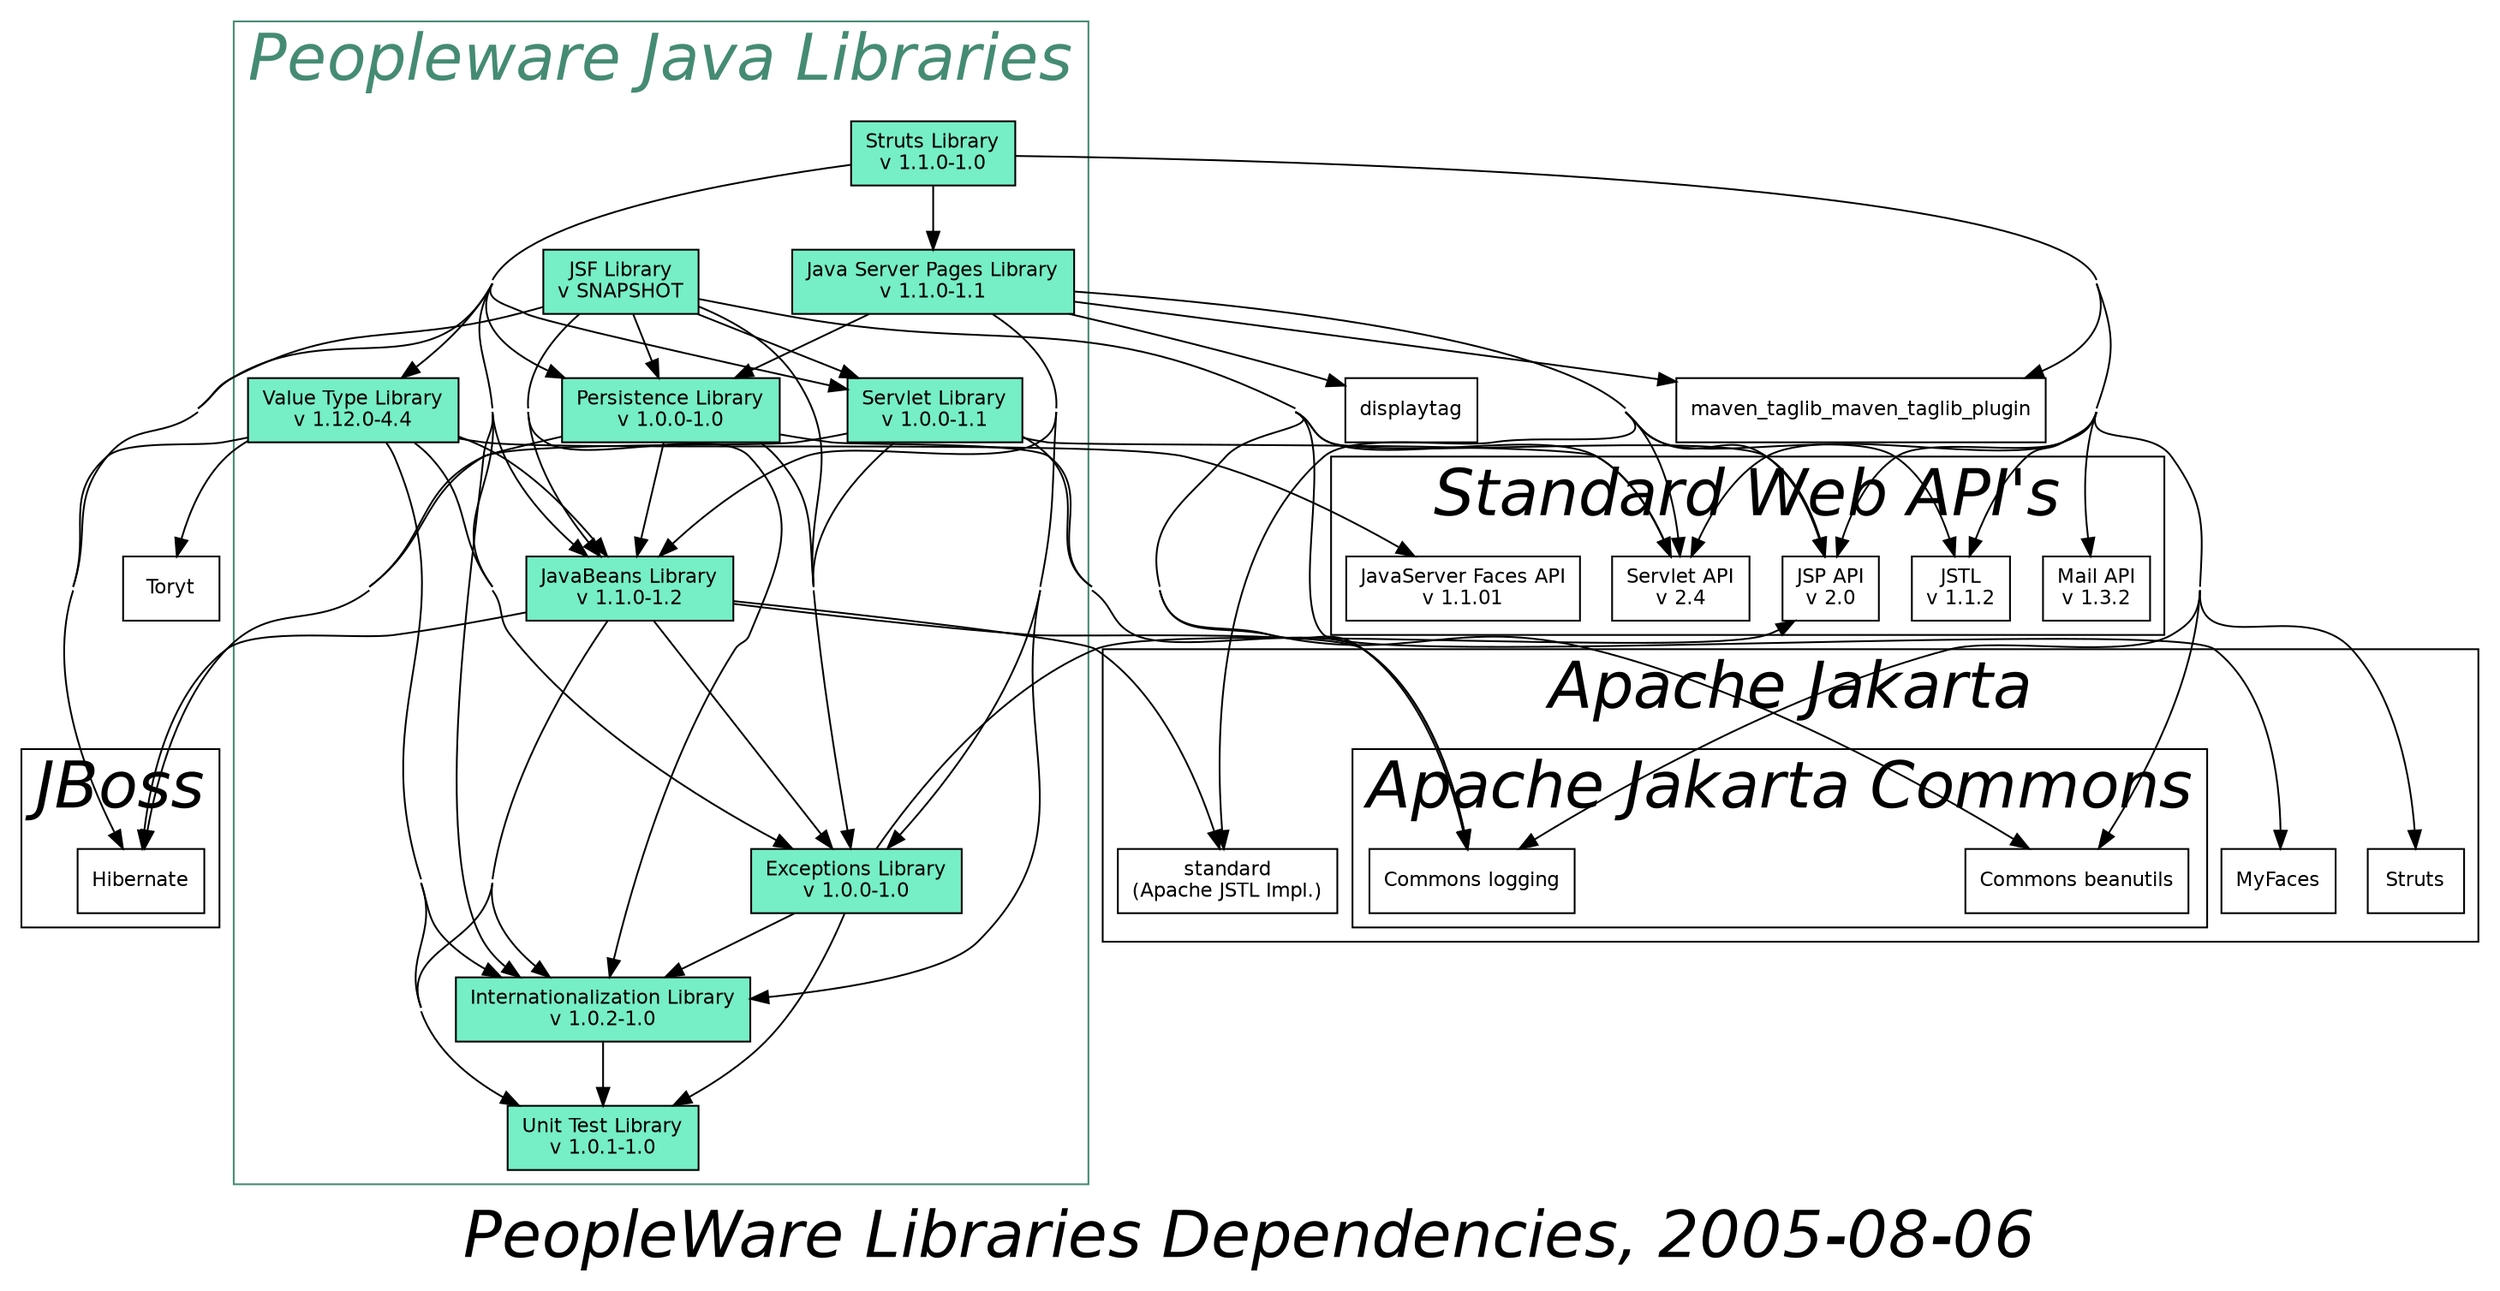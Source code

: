 
    digraph PeopleWare_Libraries_Dependencies {

      graph [	fontname = "Helvetica-Oblique",
        fontsize = 36,
        label = "PeopleWare Libraries Dependencies, 2005-08-06"];

      concentrate = true;
      nslimit=1000.0;
      mclimit=1000.0;

      node [shape = rectangle, fillcolor=aquamarine2,
        fontname = "Helvetica", fontsize = 11];

      // edge [len=4.2];
      /* optional = blue
      only needed for the tests = chocolate */
      
      subgraph cluster_PPW_Libraries {
    
        ordering = out;
        color = aquamarine4;
        fontcolor = aquamarine4;
        label = "Peopleware Java Libraries";
        
        node [style=filled, fillcolor=aquamarine2];
    
        ppw_libraries_ppw_bean_IV
    [label="JavaBeans Library\nv 1.1.0-1.2"];
  ppw_libraries_ppw_exception_I
    [label="Exceptions Library\nv 1.0.0-1.0"];
  ppw_libraries_ppw_i18n_I
    [label="Internationalization Library\nv 1.0.2-1.0"];
  ppw_libraries_ppw_jsf_II
    [label="JSF Library\nv SNAPSHOT"];
  ppw_libraries_ppw_jsp_I
    [label="Java Server Pages Library\nv 1.1.0-1.1"];
  ppw_libraries_ppw_persistence_I
    [label="Persistence Library\nv 1.0.0-1.0"];
  ppw_libraries_ppw_servlet_I
    [label="Servlet Library\nv 1.0.0-1.1"];
  ppw_libraries_ppw_struts_III
    [label="Struts Library\nv 1.1.0-1.0"];
  ppw_libraries_ppw_test_I
    [label="Unit Test Library\nv 1.0.1-1.0"];
  ppw_libraries_ppw_value_I
    [label="Value Type Library\nv 1.12.0-4.4"];
  
      }
    
      subgraph cluster_web_apis {
    
        label = "Standard Web API's";
    
        servletapi_servletapi      [label="Servlet API\nv 2.4"];
        jspapi_jsp_api             [label="JSP API\nv 2.0"];
        jstl_jstl                  [label="JSTL\nv 1.1.2"];
        javamail_mailapi           [label="Mail API\nv 1.3.2"];
        jsf_jsf_api                [label="JavaServer Faces API\nv 1.1.01"];
    
      }
    
        
      subgraph cluster_Apache_jakarta {
    
        label = "Apache Jakarta";
      
        taglibs_standard       [label="standard\n(Apache JSTL Impl.)"];
        struts_struts     [label="Struts"];
        myfaces_myfaces   [label="MyFaces"];
    
        subgraph cluster_Apache_jakarta_commons {
      
          label = "Apache Jakarta Commons";
      
          commons_logging_commons_logging   [label="Commons logging"];
          commons_beanutils_commons_beanutils [label="Commons beanutils"];
    
        }
      
      }
    
      subgraph cluster_JBoss {
  
        label = "JBoss";
  
        hibernate_hibernate [label="Hibernate"];
  
      }
    
      displaytag_displaytag [label="displaytag"];
      toryt_toryt [label="Toryt"];
    
      /* dependencies */
      edge [weight=1];
    
      ppw_libraries_ppw_bean_IV
    -> {
    commons_logging_commons_logging;
    hibernate_hibernate;
    ppw_libraries_ppw_test_I;
    ppw_libraries_ppw_i18n_I;
    taglibs_standard;
    ppw_libraries_ppw_exception_I;
             };
  ppw_libraries_ppw_exception_I
    -> {
    ppw_libraries_ppw_test_I;
    ppw_libraries_ppw_i18n_I;
    jspapi_jsp_api;
             };
  ppw_libraries_ppw_i18n_I
    -> {
    ppw_libraries_ppw_test_I;
             };
  ppw_libraries_ppw_jsf_II
    -> {
    commons_logging_commons_logging;
    hibernate_hibernate;
    servletapi_servletapi;
    ppw_libraries_ppw_exception_I;
    ppw_libraries_ppw_bean_IV;
    myfaces_myfaces;
    ppw_libraries_ppw_servlet_I;
    ppw_libraries_ppw_persistence_I;
    ppw_libraries_ppw_i18n_I;
    commons_beanutils_commons_beanutils;
    jspapi_jsp_api;
             };
  ppw_libraries_ppw_jsp_I
    -> {
    servletapi_servletapi;
    jstl_jstl;
    displaytag_displaytag;
    jspapi_jsp_api;
    taglibs_standard;
    ppw_libraries_ppw_bean_IV;
    ppw_libraries_ppw_exception_I;
    ppw_libraries_ppw_i18n_I;
    ppw_libraries_ppw_persistence_I;
    maven_taglib_maven_taglib_plugin;
             };
  ppw_libraries_ppw_persistence_I
    -> {
    commons_logging_commons_logging;
    hibernate_hibernate;
    ppw_libraries_ppw_exception_I;
    ppw_libraries_ppw_bean_IV;
             };
  ppw_libraries_ppw_servlet_I
    -> {
    commons_logging_commons_logging;
    servletapi_servletapi;
    hibernate_hibernate;
    ppw_libraries_ppw_exception_I;
             };
  ppw_libraries_ppw_struts_III
    -> {
    commons_logging_commons_logging;
    struts_struts;
    commons_beanutils_commons_beanutils;
    servletapi_servletapi;
    jstl_jstl;
    hibernate_hibernate;
    ppw_libraries_ppw_value_I;
    ppw_libraries_ppw_bean_IV;
    ppw_libraries_ppw_exception_I;
    ppw_libraries_ppw_i18n_I;
    ppw_libraries_ppw_persistence_I;
    jspapi_jsp_api;
    javamail_mailapi;
    ppw_libraries_ppw_servlet_I;
    ppw_libraries_ppw_jsp_I;
    maven_taglib_maven_taglib_plugin;
             };
  ppw_libraries_ppw_test_I
    -> {           };
  ppw_libraries_ppw_value_I
    -> {
    toryt_toryt;
    hibernate_hibernate;
    ppw_libraries_ppw_test_I;
    ppw_libraries_ppw_i18n_I;
    ppw_libraries_ppw_bean_IV;
    ppw_libraries_ppw_exception_I;
    jsf_jsf_api;
             };
  
    }
  